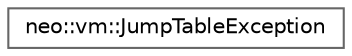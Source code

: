 digraph "Graphical Class Hierarchy"
{
 // LATEX_PDF_SIZE
  bgcolor="transparent";
  edge [fontname=Helvetica,fontsize=10,labelfontname=Helvetica,labelfontsize=10];
  node [fontname=Helvetica,fontsize=10,shape=box,height=0.2,width=0.4];
  rankdir="LR";
  Node0 [id="Node000000",label="neo::vm::JumpTableException",height=0.2,width=0.4,color="grey40", fillcolor="white", style="filled",URL="$classneo_1_1vm_1_1_jump_table_exception.html",tooltip="Exception handling operations for the JumpTable."];
}
